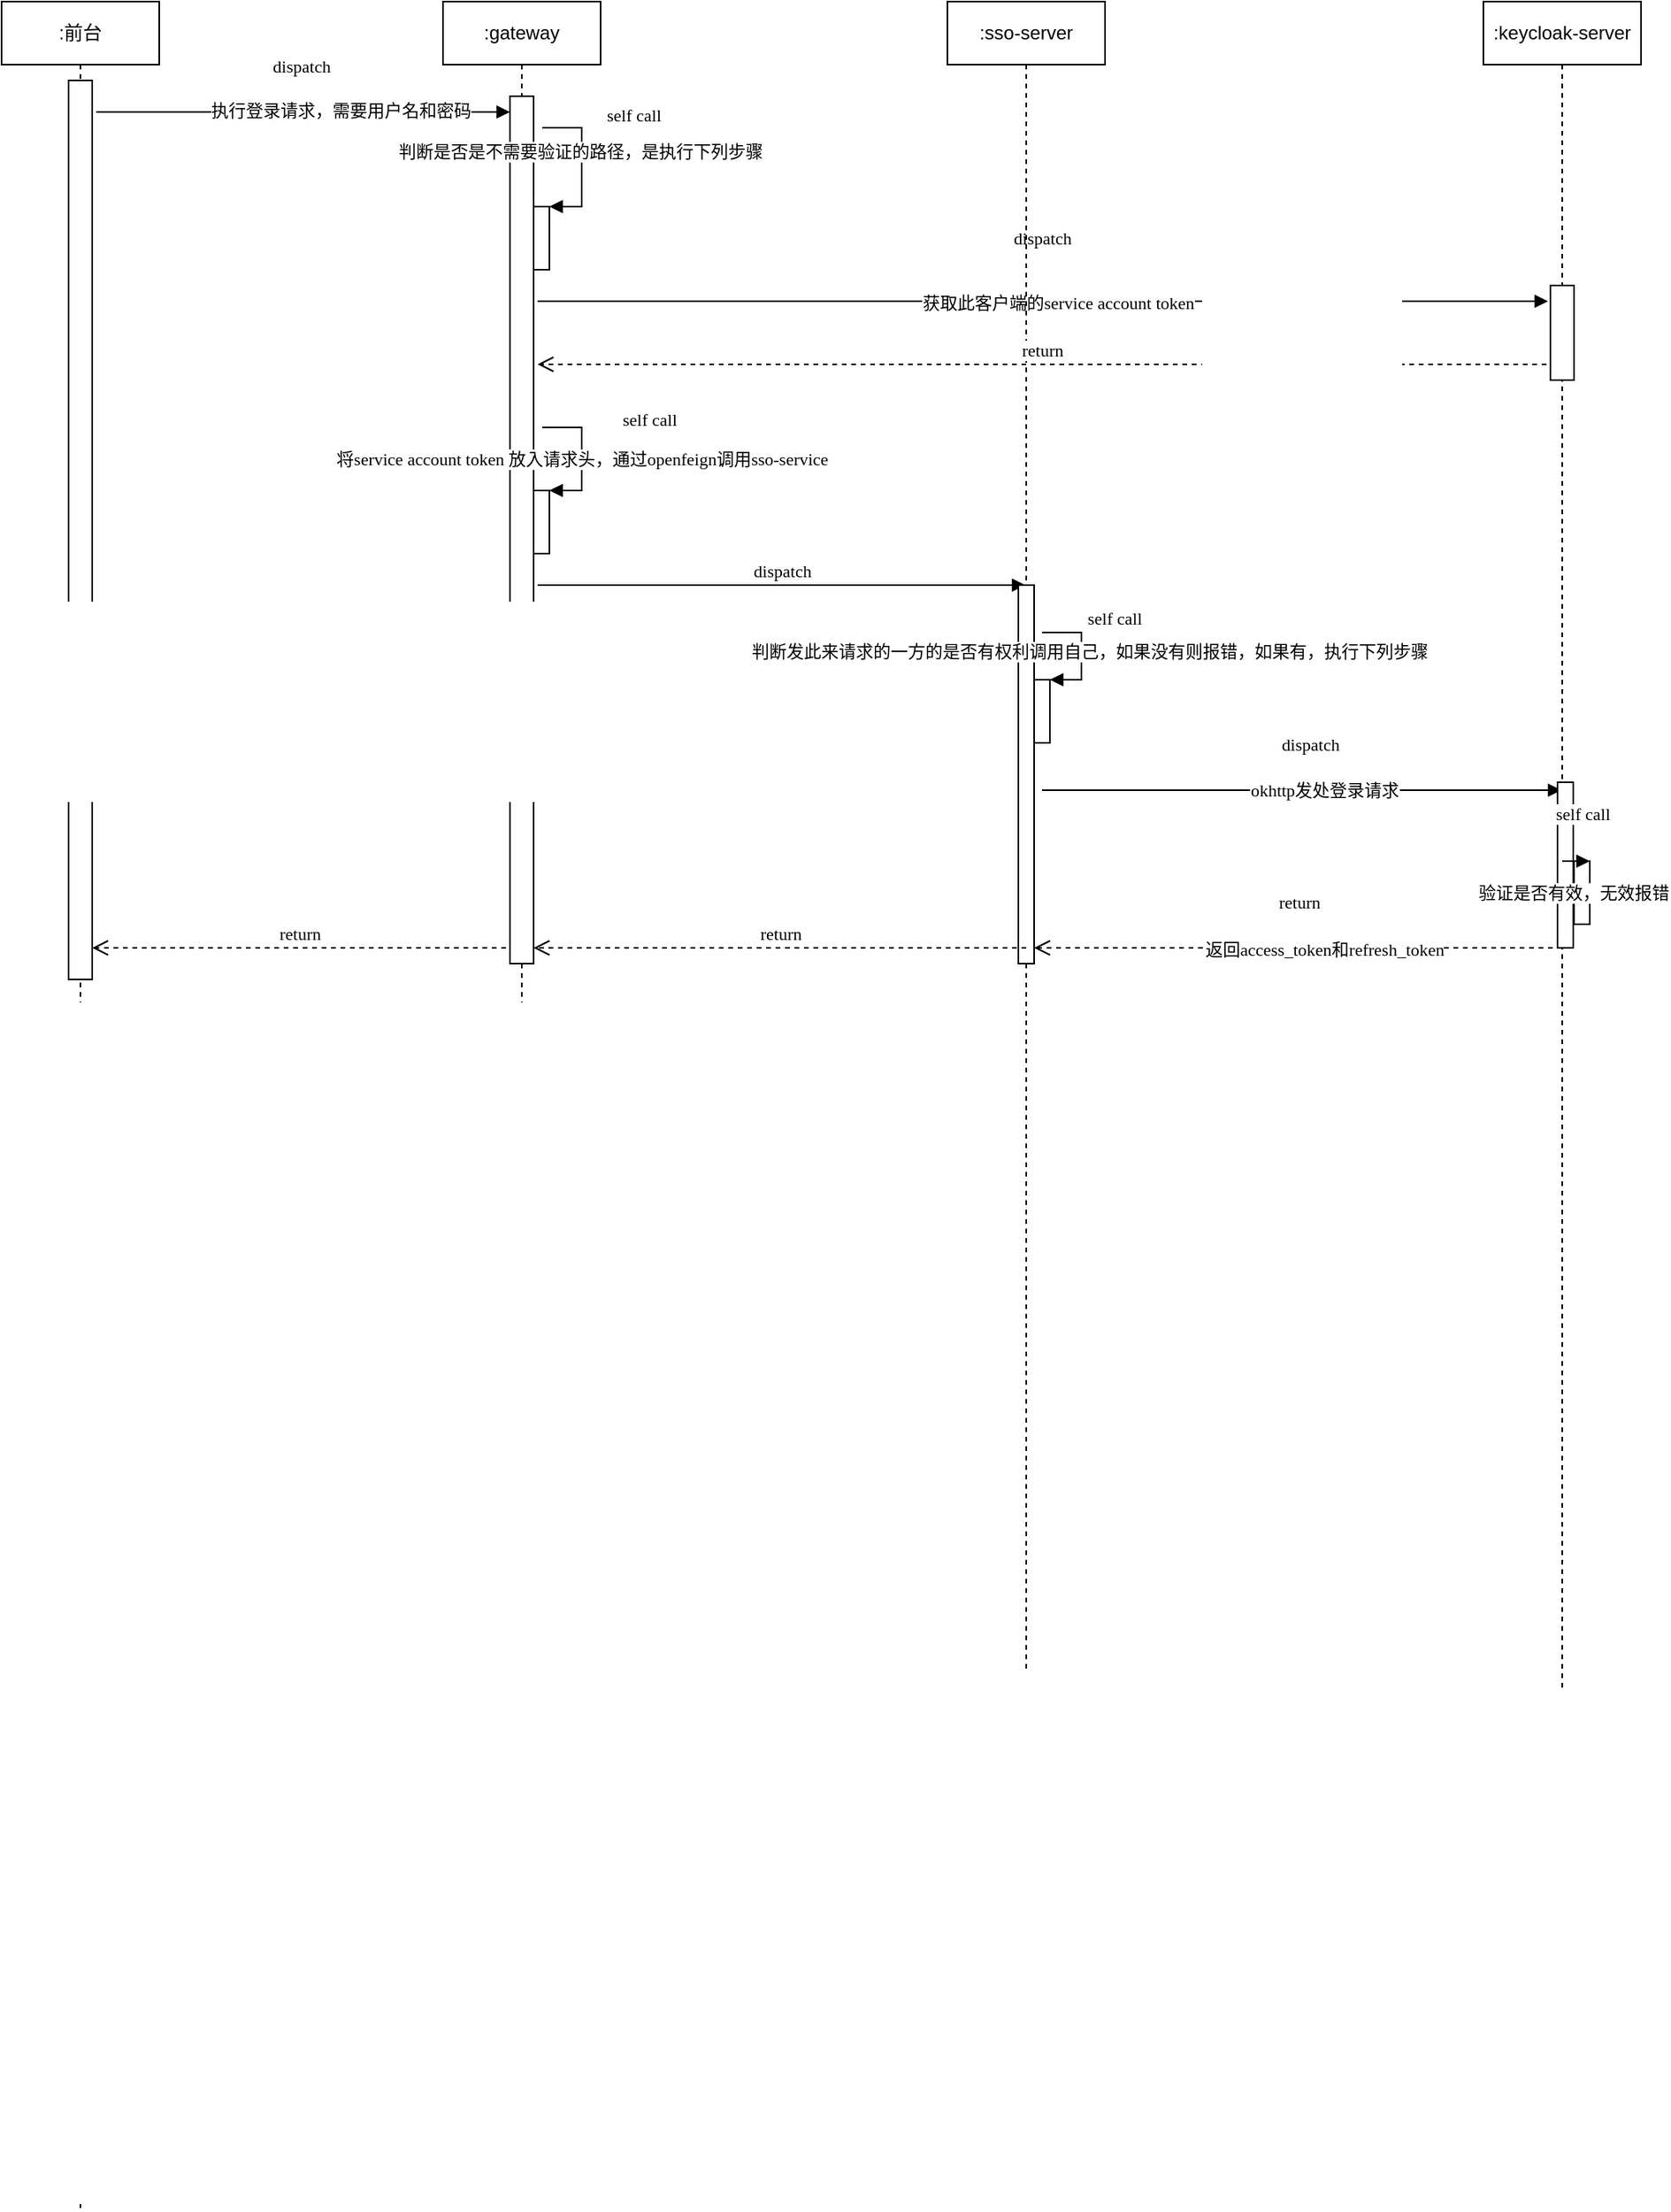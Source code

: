 <mxfile version="14.1.9" type="github">
  <diagram id="2YiFPJz1SB312BxSUlOT" name="Page-1">
    <mxGraphModel dx="1422" dy="762" grid="1" gridSize="10" guides="1" tooltips="1" connect="1" arrows="1" fold="1" page="1" pageScale="1" pageWidth="827" pageHeight="1169" math="0" shadow="0">
      <root>
        <mxCell id="0" />
        <mxCell id="1" parent="0" />
        <mxCell id="nPhlUC0xSRW4TfiQstkK-1" value=":前台" style="shape=umlLifeline;perimeter=lifelinePerimeter;whiteSpace=wrap;html=1;container=1;collapsible=0;recursiveResize=0;outlineConnect=0;" parent="1" vertex="1">
          <mxGeometry x="20" width="100" height="1400" as="geometry" />
        </mxCell>
        <mxCell id="IG3FBpjwl3Gu4T_X83VF-15" value="dispatch" style="html=1;verticalAlign=bottom;endArrow=block;fontFamily=Verdana;" edge="1" parent="nPhlUC0xSRW4TfiQstkK-1" target="IG3FBpjwl3Gu4T_X83VF-5">
          <mxGeometry x="-0.009" y="20" width="80" relative="1" as="geometry">
            <mxPoint x="60" y="70" as="sourcePoint" />
            <mxPoint x="140" y="70" as="targetPoint" />
            <mxPoint as="offset" />
          </mxGeometry>
        </mxCell>
        <mxCell id="IG3FBpjwl3Gu4T_X83VF-17" value="执行登录请求，需要用户名和密码" style="edgeLabel;html=1;align=center;verticalAlign=middle;resizable=0;points=[];fontFamily=Verdana;" vertex="1" connectable="0" parent="IG3FBpjwl3Gu4T_X83VF-15">
          <mxGeometry x="0.18" y="1" relative="1" as="geometry">
            <mxPoint as="offset" />
          </mxGeometry>
        </mxCell>
        <mxCell id="IG3FBpjwl3Gu4T_X83VF-1" value="" style="html=1;points=[];perimeter=orthogonalPerimeter;" vertex="1" parent="nPhlUC0xSRW4TfiQstkK-1">
          <mxGeometry x="42.5" y="50" width="15" height="570" as="geometry" />
        </mxCell>
        <mxCell id="IG3FBpjwl3Gu4T_X83VF-4" value=":gateway" style="shape=umlLifeline;perimeter=lifelinePerimeter;whiteSpace=wrap;html=1;container=1;collapsible=0;recursiveResize=0;outlineConnect=0;" vertex="1" parent="1">
          <mxGeometry x="300" width="100" height="1070" as="geometry" />
        </mxCell>
        <mxCell id="IG3FBpjwl3Gu4T_X83VF-5" value="" style="html=1;points=[];perimeter=orthogonalPerimeter;" vertex="1" parent="IG3FBpjwl3Gu4T_X83VF-4">
          <mxGeometry x="42.5" y="60" width="15" height="550" as="geometry" />
        </mxCell>
        <mxCell id="IG3FBpjwl3Gu4T_X83VF-28" value="" style="html=1;points=[];perimeter=orthogonalPerimeter;fontFamily=Verdana;" vertex="1" parent="IG3FBpjwl3Gu4T_X83VF-4">
          <mxGeometry x="57.5" y="130" width="10" height="40" as="geometry" />
        </mxCell>
        <mxCell id="IG3FBpjwl3Gu4T_X83VF-29" value="self call" style="edgeStyle=orthogonalEdgeStyle;html=1;align=left;spacingLeft=2;endArrow=block;rounded=0;entryX=1;entryY=0;fontFamily=Verdana;" edge="1" target="IG3FBpjwl3Gu4T_X83VF-28" parent="IG3FBpjwl3Gu4T_X83VF-4">
          <mxGeometry x="-0.231" y="23" relative="1" as="geometry">
            <mxPoint x="63" y="80" as="sourcePoint" />
            <Array as="points">
              <mxPoint x="88" y="80" />
            </Array>
            <mxPoint x="-11" y="-20" as="offset" />
          </mxGeometry>
        </mxCell>
        <mxCell id="IG3FBpjwl3Gu4T_X83VF-31" value="判断是否是不需要验证的路径，是执行下列步骤" style="edgeLabel;html=1;align=center;verticalAlign=middle;resizable=0;points=[];fontFamily=Verdana;" vertex="1" connectable="0" parent="IG3FBpjwl3Gu4T_X83VF-29">
          <mxGeometry x="-0.161" y="-1" relative="1" as="geometry">
            <mxPoint as="offset" />
          </mxGeometry>
        </mxCell>
        <mxCell id="IG3FBpjwl3Gu4T_X83VF-32" value="dispatch" style="html=1;verticalAlign=bottom;endArrow=block;fontFamily=Verdana;" edge="1" parent="IG3FBpjwl3Gu4T_X83VF-4">
          <mxGeometry x="-0.002" y="31" width="80" relative="1" as="geometry">
            <mxPoint x="60" y="190" as="sourcePoint" />
            <mxPoint x="701" y="190" as="targetPoint" />
            <mxPoint as="offset" />
          </mxGeometry>
        </mxCell>
        <mxCell id="IG3FBpjwl3Gu4T_X83VF-33" value="获取此客户端的service account token" style="edgeLabel;html=1;align=center;verticalAlign=middle;resizable=0;points=[];fontFamily=Verdana;" vertex="1" connectable="0" parent="IG3FBpjwl3Gu4T_X83VF-32">
          <mxGeometry x="0.028" y="-1" relative="1" as="geometry">
            <mxPoint as="offset" />
          </mxGeometry>
        </mxCell>
        <mxCell id="IG3FBpjwl3Gu4T_X83VF-35" value="" style="html=1;points=[];perimeter=orthogonalPerimeter;fontFamily=Verdana;" vertex="1" parent="IG3FBpjwl3Gu4T_X83VF-4">
          <mxGeometry x="57.5" y="310" width="10" height="40" as="geometry" />
        </mxCell>
        <mxCell id="IG3FBpjwl3Gu4T_X83VF-36" value="self call" style="edgeStyle=orthogonalEdgeStyle;html=1;align=left;spacingLeft=2;endArrow=block;rounded=0;entryX=1;entryY=0;fontFamily=Verdana;" edge="1" target="IG3FBpjwl3Gu4T_X83VF-35" parent="IG3FBpjwl3Gu4T_X83VF-4">
          <mxGeometry x="-0.231" y="24" relative="1" as="geometry">
            <mxPoint x="68" y="270" as="sourcePoint" />
            <Array as="points">
              <mxPoint x="63" y="270" />
              <mxPoint x="88" y="270" />
              <mxPoint x="88" y="320" />
            </Array>
            <mxPoint x="-2" y="-10" as="offset" />
          </mxGeometry>
        </mxCell>
        <mxCell id="IG3FBpjwl3Gu4T_X83VF-37" value="将service account token 放入请求头，通过openfeign调用sso-service" style="edgeLabel;html=1;align=center;verticalAlign=middle;resizable=0;points=[];fontFamily=Verdana;" vertex="1" connectable="0" parent="IG3FBpjwl3Gu4T_X83VF-36">
          <mxGeometry x="-0.182" relative="1" as="geometry">
            <mxPoint y="12.79" as="offset" />
          </mxGeometry>
        </mxCell>
        <mxCell id="IG3FBpjwl3Gu4T_X83VF-39" value="dispatch" style="html=1;verticalAlign=bottom;endArrow=block;fontFamily=Verdana;" edge="1" parent="IG3FBpjwl3Gu4T_X83VF-4" target="IG3FBpjwl3Gu4T_X83VF-18">
          <mxGeometry width="80" relative="1" as="geometry">
            <mxPoint x="60" y="370" as="sourcePoint" />
            <mxPoint x="140" y="370" as="targetPoint" />
          </mxGeometry>
        </mxCell>
        <mxCell id="IG3FBpjwl3Gu4T_X83VF-18" value=":sso-server" style="shape=umlLifeline;perimeter=lifelinePerimeter;whiteSpace=wrap;html=1;container=1;collapsible=0;recursiveResize=0;outlineConnect=0;" vertex="1" parent="1">
          <mxGeometry x="620" width="100" height="1060" as="geometry" />
        </mxCell>
        <mxCell id="IG3FBpjwl3Gu4T_X83VF-40" value="" style="html=1;points=[];perimeter=orthogonalPerimeter;fontFamily=Verdana;" vertex="1" parent="IG3FBpjwl3Gu4T_X83VF-18">
          <mxGeometry x="45" y="370" width="10" height="240" as="geometry" />
        </mxCell>
        <mxCell id="IG3FBpjwl3Gu4T_X83VF-41" value="" style="html=1;points=[];perimeter=orthogonalPerimeter;fontFamily=Verdana;" vertex="1" parent="IG3FBpjwl3Gu4T_X83VF-18">
          <mxGeometry x="55" y="430" width="10" height="40" as="geometry" />
        </mxCell>
        <mxCell id="IG3FBpjwl3Gu4T_X83VF-42" value="self call" style="edgeStyle=orthogonalEdgeStyle;html=1;align=left;spacingLeft=2;endArrow=block;rounded=0;entryX=1;entryY=0;fontFamily=Verdana;" edge="1" target="IG3FBpjwl3Gu4T_X83VF-41" parent="IG3FBpjwl3Gu4T_X83VF-18">
          <mxGeometry x="-0.231" y="-10" relative="1" as="geometry">
            <mxPoint x="65" y="400" as="sourcePoint" />
            <Array as="points">
              <mxPoint x="60" y="400" />
              <mxPoint x="85" y="400" />
              <mxPoint x="85" y="430" />
            </Array>
            <mxPoint x="10" y="-10" as="offset" />
          </mxGeometry>
        </mxCell>
        <mxCell id="IG3FBpjwl3Gu4T_X83VF-43" value="判断发此来请求的一方的是否有权利调用自己，如果没有则报错，如果有，执行下列步骤" style="edgeLabel;html=1;align=center;verticalAlign=middle;resizable=0;points=[];fontFamily=Verdana;" vertex="1" connectable="0" parent="IG3FBpjwl3Gu4T_X83VF-42">
          <mxGeometry x="-0.193" relative="1" as="geometry">
            <mxPoint x="5" y="8.79" as="offset" />
          </mxGeometry>
        </mxCell>
        <mxCell id="IG3FBpjwl3Gu4T_X83VF-44" value="dispatch" style="html=1;verticalAlign=bottom;endArrow=block;fontFamily=Verdana;" edge="1" parent="IG3FBpjwl3Gu4T_X83VF-18" target="IG3FBpjwl3Gu4T_X83VF-20">
          <mxGeometry x="0.032" y="20" width="80" relative="1" as="geometry">
            <mxPoint x="60" y="500" as="sourcePoint" />
            <mxPoint x="140" y="500" as="targetPoint" />
            <mxPoint as="offset" />
          </mxGeometry>
        </mxCell>
        <mxCell id="IG3FBpjwl3Gu4T_X83VF-46" value="okhttp发处登录请求" style="edgeLabel;html=1;align=center;verticalAlign=middle;resizable=0;points=[];fontFamily=Verdana;" vertex="1" connectable="0" parent="IG3FBpjwl3Gu4T_X83VF-44">
          <mxGeometry x="0.082" relative="1" as="geometry">
            <mxPoint as="offset" />
          </mxGeometry>
        </mxCell>
        <mxCell id="IG3FBpjwl3Gu4T_X83VF-20" value=":keycloak-server" style="shape=umlLifeline;perimeter=lifelinePerimeter;whiteSpace=wrap;html=1;container=1;collapsible=0;recursiveResize=0;outlineConnect=0;" vertex="1" parent="1">
          <mxGeometry x="960" width="100" height="1070" as="geometry" />
        </mxCell>
        <mxCell id="IG3FBpjwl3Gu4T_X83VF-21" value="" style="html=1;points=[];perimeter=orthogonalPerimeter;" vertex="1" parent="IG3FBpjwl3Gu4T_X83VF-20">
          <mxGeometry x="42.5" y="180" width="15" height="60" as="geometry" />
        </mxCell>
        <mxCell id="IG3FBpjwl3Gu4T_X83VF-45" value="" style="html=1;points=[];perimeter=orthogonalPerimeter;fontFamily=Verdana;" vertex="1" parent="IG3FBpjwl3Gu4T_X83VF-20">
          <mxGeometry x="47" y="495" width="10" height="105" as="geometry" />
        </mxCell>
        <mxCell id="IG3FBpjwl3Gu4T_X83VF-47" value="" style="html=1;points=[];perimeter=orthogonalPerimeter;fontFamily=Verdana;" vertex="1" parent="IG3FBpjwl3Gu4T_X83VF-20">
          <mxGeometry x="57.5" y="545" width="10" height="40" as="geometry" />
        </mxCell>
        <mxCell id="IG3FBpjwl3Gu4T_X83VF-48" value="self call" style="edgeStyle=orthogonalEdgeStyle;html=1;align=left;spacingLeft=2;endArrow=block;rounded=0;entryX=1;entryY=0;fontFamily=Verdana;" edge="1" target="IG3FBpjwl3Gu4T_X83VF-47" parent="IG3FBpjwl3Gu4T_X83VF-20" source="IG3FBpjwl3Gu4T_X83VF-20">
          <mxGeometry x="-0.232" y="15" relative="1" as="geometry">
            <mxPoint x="63" y="515" as="sourcePoint" />
            <Array as="points">
              <mxPoint x="88" y="510" />
              <mxPoint x="88" y="545" />
            </Array>
            <mxPoint x="-15" y="-15" as="offset" />
          </mxGeometry>
        </mxCell>
        <mxCell id="IG3FBpjwl3Gu4T_X83VF-49" value="验证是否有效，无效报错" style="edgeLabel;html=1;align=center;verticalAlign=middle;resizable=0;points=[];fontFamily=Verdana;" vertex="1" connectable="0" parent="IG3FBpjwl3Gu4T_X83VF-48">
          <mxGeometry x="-0.22" y="2" relative="1" as="geometry">
            <mxPoint y="22" as="offset" />
          </mxGeometry>
        </mxCell>
        <mxCell id="IG3FBpjwl3Gu4T_X83VF-34" value="return" style="html=1;verticalAlign=bottom;endArrow=open;dashed=1;endSize=8;fontFamily=Verdana;" edge="1" parent="1">
          <mxGeometry relative="1" as="geometry">
            <mxPoint x="1000" y="230" as="sourcePoint" />
            <mxPoint x="360" y="230" as="targetPoint" />
          </mxGeometry>
        </mxCell>
        <mxCell id="IG3FBpjwl3Gu4T_X83VF-50" value="return" style="html=1;verticalAlign=bottom;endArrow=open;dashed=1;endSize=8;fontFamily=Verdana;" edge="1" parent="1" target="IG3FBpjwl3Gu4T_X83VF-40">
          <mxGeometry x="-0.001" y="-20" relative="1" as="geometry">
            <mxPoint x="1010" y="600" as="sourcePoint" />
            <mxPoint x="680" y="600" as="targetPoint" />
            <mxPoint as="offset" />
          </mxGeometry>
        </mxCell>
        <mxCell id="IG3FBpjwl3Gu4T_X83VF-51" value="返回access_token和refresh_token" style="edgeLabel;html=1;align=center;verticalAlign=middle;resizable=0;points=[];fontFamily=Verdana;" vertex="1" connectable="0" parent="IG3FBpjwl3Gu4T_X83VF-50">
          <mxGeometry x="-0.1" y="1" relative="1" as="geometry">
            <mxPoint as="offset" />
          </mxGeometry>
        </mxCell>
        <mxCell id="IG3FBpjwl3Gu4T_X83VF-52" value="return" style="html=1;verticalAlign=bottom;endArrow=open;dashed=1;endSize=8;fontFamily=Verdana;" edge="1" parent="1" target="IG3FBpjwl3Gu4T_X83VF-5">
          <mxGeometry relative="1" as="geometry">
            <mxPoint x="670" y="600" as="sourcePoint" />
            <mxPoint x="590" y="600" as="targetPoint" />
          </mxGeometry>
        </mxCell>
        <mxCell id="IG3FBpjwl3Gu4T_X83VF-53" value="return" style="html=1;verticalAlign=bottom;endArrow=open;dashed=1;endSize=8;fontFamily=Verdana;" edge="1" parent="1" target="IG3FBpjwl3Gu4T_X83VF-1">
          <mxGeometry relative="1" as="geometry">
            <mxPoint x="340" y="600" as="sourcePoint" />
            <mxPoint x="260" y="600" as="targetPoint" />
          </mxGeometry>
        </mxCell>
      </root>
    </mxGraphModel>
  </diagram>
</mxfile>
